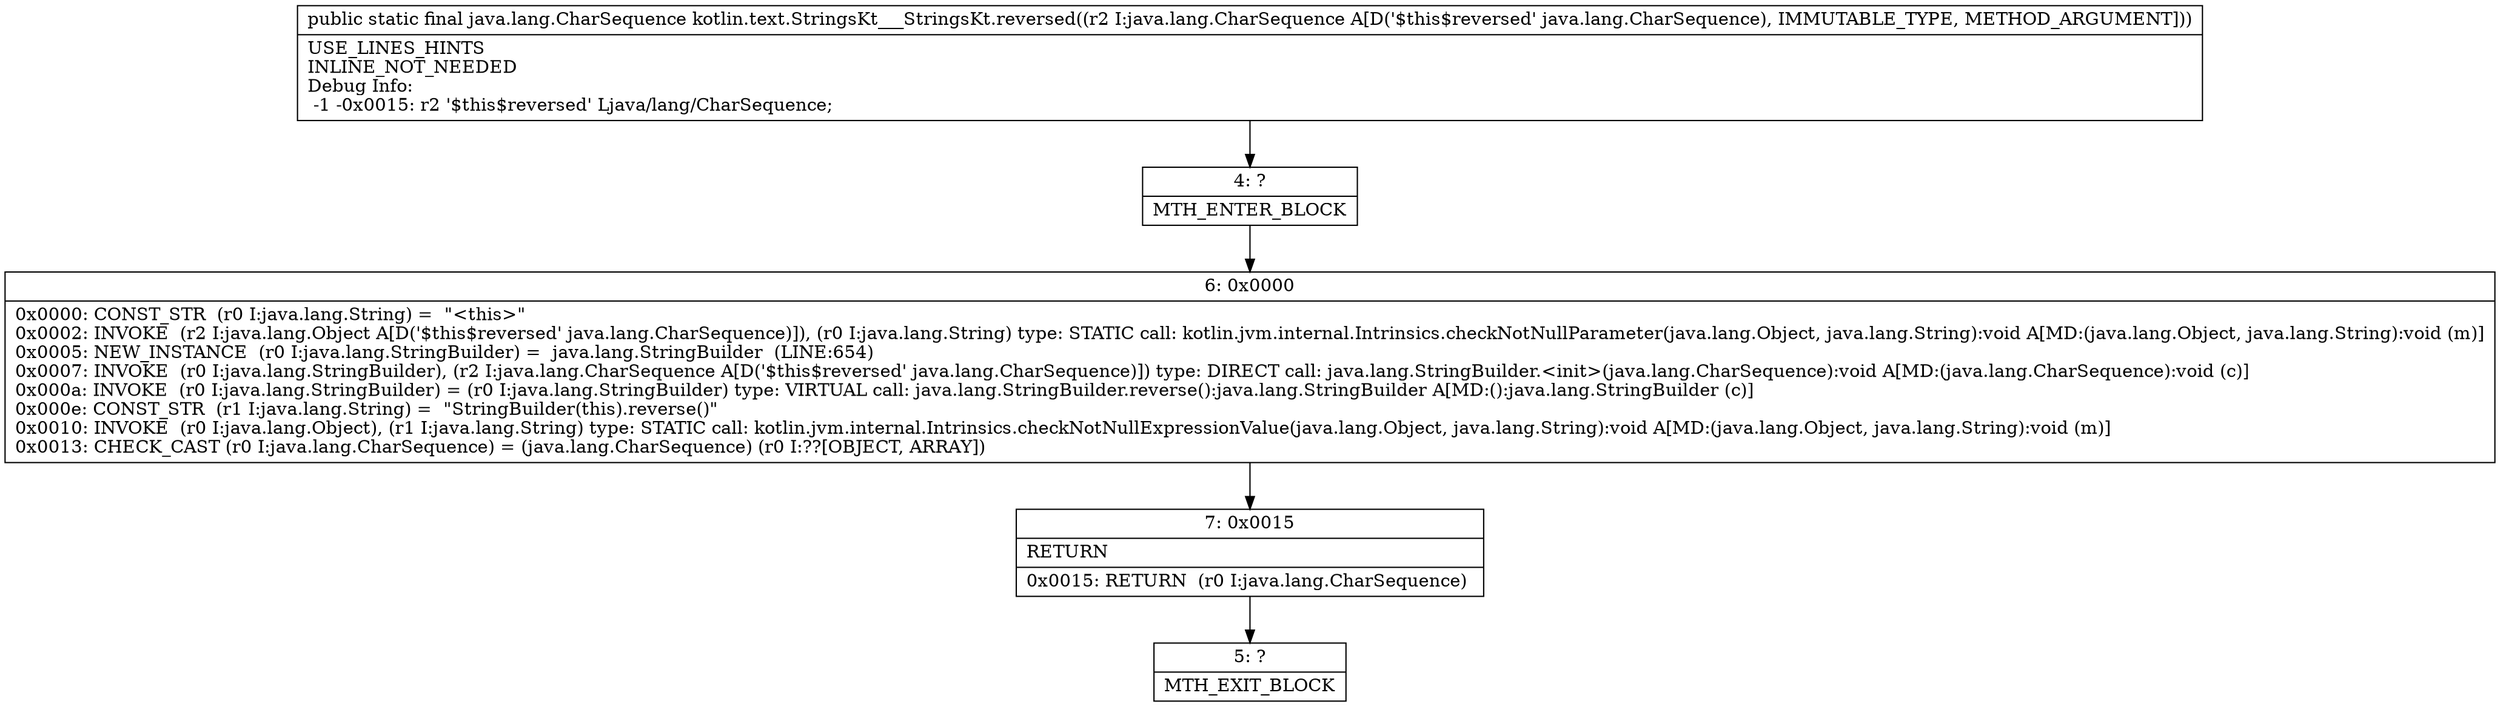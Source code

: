 digraph "CFG forkotlin.text.StringsKt___StringsKt.reversed(Ljava\/lang\/CharSequence;)Ljava\/lang\/CharSequence;" {
Node_4 [shape=record,label="{4\:\ ?|MTH_ENTER_BLOCK\l}"];
Node_6 [shape=record,label="{6\:\ 0x0000|0x0000: CONST_STR  (r0 I:java.lang.String) =  \"\<this\>\" \l0x0002: INVOKE  (r2 I:java.lang.Object A[D('$this$reversed' java.lang.CharSequence)]), (r0 I:java.lang.String) type: STATIC call: kotlin.jvm.internal.Intrinsics.checkNotNullParameter(java.lang.Object, java.lang.String):void A[MD:(java.lang.Object, java.lang.String):void (m)]\l0x0005: NEW_INSTANCE  (r0 I:java.lang.StringBuilder) =  java.lang.StringBuilder  (LINE:654)\l0x0007: INVOKE  (r0 I:java.lang.StringBuilder), (r2 I:java.lang.CharSequence A[D('$this$reversed' java.lang.CharSequence)]) type: DIRECT call: java.lang.StringBuilder.\<init\>(java.lang.CharSequence):void A[MD:(java.lang.CharSequence):void (c)]\l0x000a: INVOKE  (r0 I:java.lang.StringBuilder) = (r0 I:java.lang.StringBuilder) type: VIRTUAL call: java.lang.StringBuilder.reverse():java.lang.StringBuilder A[MD:():java.lang.StringBuilder (c)]\l0x000e: CONST_STR  (r1 I:java.lang.String) =  \"StringBuilder(this).reverse()\" \l0x0010: INVOKE  (r0 I:java.lang.Object), (r1 I:java.lang.String) type: STATIC call: kotlin.jvm.internal.Intrinsics.checkNotNullExpressionValue(java.lang.Object, java.lang.String):void A[MD:(java.lang.Object, java.lang.String):void (m)]\l0x0013: CHECK_CAST (r0 I:java.lang.CharSequence) = (java.lang.CharSequence) (r0 I:??[OBJECT, ARRAY]) \l}"];
Node_7 [shape=record,label="{7\:\ 0x0015|RETURN\l|0x0015: RETURN  (r0 I:java.lang.CharSequence) \l}"];
Node_5 [shape=record,label="{5\:\ ?|MTH_EXIT_BLOCK\l}"];
MethodNode[shape=record,label="{public static final java.lang.CharSequence kotlin.text.StringsKt___StringsKt.reversed((r2 I:java.lang.CharSequence A[D('$this$reversed' java.lang.CharSequence), IMMUTABLE_TYPE, METHOD_ARGUMENT]))  | USE_LINES_HINTS\lINLINE_NOT_NEEDED\lDebug Info:\l  \-1 \-0x0015: r2 '$this$reversed' Ljava\/lang\/CharSequence;\l}"];
MethodNode -> Node_4;Node_4 -> Node_6;
Node_6 -> Node_7;
Node_7 -> Node_5;
}


